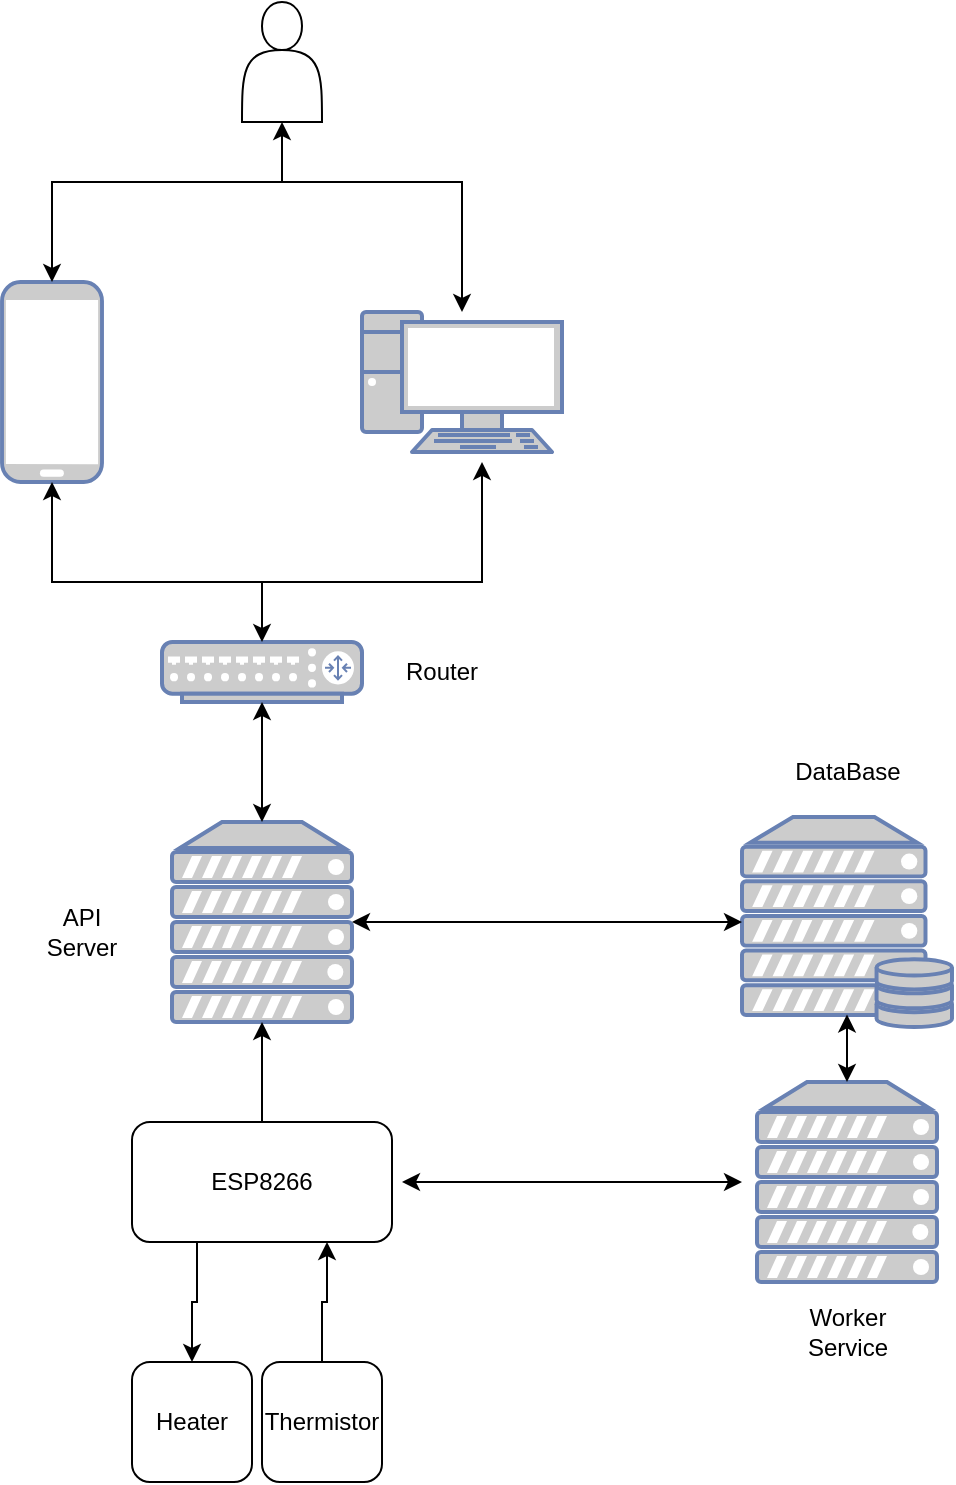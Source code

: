 <mxfile version="21.5.0" type="github">
  <diagram name="Strona-1" id="kZyrG7NVxSRQWBk4dAKm">
    <mxGraphModel dx="1434" dy="760" grid="1" gridSize="10" guides="1" tooltips="1" connect="1" arrows="1" fold="1" page="1" pageScale="1" pageWidth="827" pageHeight="1169" math="0" shadow="0">
      <root>
        <mxCell id="0" />
        <mxCell id="1" parent="0" />
        <mxCell id="BVTe9P3InDGG72oN6hyn-1" value="" style="shape=actor;whiteSpace=wrap;html=1;" parent="1" vertex="1">
          <mxGeometry x="180" y="30" width="40" height="60" as="geometry" />
        </mxCell>
        <mxCell id="BVTe9P3InDGG72oN6hyn-2" value="" style="fontColor=#0066CC;verticalAlign=top;verticalLabelPosition=bottom;labelPosition=center;align=center;html=1;outlineConnect=0;fillColor=#CCCCCC;strokeColor=#6881B3;gradientColor=none;gradientDirection=north;strokeWidth=2;shape=mxgraph.networks.server;" parent="1" vertex="1">
          <mxGeometry x="145" y="440" width="90" height="100" as="geometry" />
        </mxCell>
        <mxCell id="BVTe9P3InDGG72oN6hyn-3" value="" style="fontColor=#0066CC;verticalAlign=top;verticalLabelPosition=bottom;labelPosition=center;align=center;html=1;outlineConnect=0;fillColor=#CCCCCC;strokeColor=#6881B3;gradientColor=none;gradientDirection=north;strokeWidth=2;shape=mxgraph.networks.server_storage;" parent="1" vertex="1">
          <mxGeometry x="430" y="437.5" width="105" height="105" as="geometry" />
        </mxCell>
        <mxCell id="BVTe9P3InDGG72oN6hyn-4" value="" style="fontColor=#0066CC;verticalAlign=top;verticalLabelPosition=bottom;labelPosition=center;align=center;html=1;outlineConnect=0;fillColor=#CCCCCC;strokeColor=#6881B3;gradientColor=none;gradientDirection=north;strokeWidth=2;shape=mxgraph.networks.mobile;" parent="1" vertex="1">
          <mxGeometry x="60" y="170" width="50" height="100" as="geometry" />
        </mxCell>
        <mxCell id="BVTe9P3InDGG72oN6hyn-5" value="" style="fontColor=#0066CC;verticalAlign=top;verticalLabelPosition=bottom;labelPosition=center;align=center;html=1;outlineConnect=0;fillColor=#CCCCCC;strokeColor=#6881B3;gradientColor=none;gradientDirection=north;strokeWidth=2;shape=mxgraph.networks.pc;" parent="1" vertex="1">
          <mxGeometry x="240" y="185" width="100" height="70" as="geometry" />
        </mxCell>
        <mxCell id="BVTe9P3InDGG72oN6hyn-7" value="" style="fontColor=#0066CC;verticalAlign=top;verticalLabelPosition=bottom;labelPosition=center;align=center;html=1;outlineConnect=0;fillColor=#CCCCCC;strokeColor=#6881B3;gradientColor=none;gradientDirection=north;strokeWidth=2;shape=mxgraph.networks.server;" parent="1" vertex="1">
          <mxGeometry x="437.5" y="570" width="90" height="100" as="geometry" />
        </mxCell>
        <mxCell id="BVTe9P3InDGG72oN6hyn-8" value="" style="fontColor=#0066CC;verticalAlign=top;verticalLabelPosition=bottom;labelPosition=center;align=center;html=1;outlineConnect=0;fillColor=#CCCCCC;strokeColor=#6881B3;gradientColor=none;gradientDirection=north;strokeWidth=2;shape=mxgraph.networks.router;" parent="1" vertex="1">
          <mxGeometry x="140" y="350" width="100" height="30" as="geometry" />
        </mxCell>
        <mxCell id="BVTe9P3InDGG72oN6hyn-21" style="edgeStyle=orthogonalEdgeStyle;rounded=0;orthogonalLoop=1;jettySize=auto;html=1;exitX=0.5;exitY=0;exitDx=0;exitDy=0;entryX=0.5;entryY=1;entryDx=0;entryDy=0;entryPerimeter=0;" parent="1" source="BVTe9P3InDGG72oN6hyn-18" target="BVTe9P3InDGG72oN6hyn-2" edge="1">
          <mxGeometry relative="1" as="geometry" />
        </mxCell>
        <mxCell id="BVTe9P3InDGG72oN6hyn-23" style="edgeStyle=orthogonalEdgeStyle;rounded=0;orthogonalLoop=1;jettySize=auto;html=1;exitX=0.25;exitY=1;exitDx=0;exitDy=0;entryX=0.5;entryY=0;entryDx=0;entryDy=0;" parent="1" source="BVTe9P3InDGG72oN6hyn-18" target="BVTe9P3InDGG72oN6hyn-22" edge="1">
          <mxGeometry relative="1" as="geometry" />
        </mxCell>
        <mxCell id="BVTe9P3InDGG72oN6hyn-18" value="ESP8266" style="rounded=1;whiteSpace=wrap;html=1;" parent="1" vertex="1">
          <mxGeometry x="125" y="590" width="130" height="60" as="geometry" />
        </mxCell>
        <mxCell id="BVTe9P3InDGG72oN6hyn-22" value="Heater" style="rounded=1;whiteSpace=wrap;html=1;" parent="1" vertex="1">
          <mxGeometry x="125" y="710" width="60" height="60" as="geometry" />
        </mxCell>
        <mxCell id="BVTe9P3InDGG72oN6hyn-25" style="edgeStyle=orthogonalEdgeStyle;rounded=0;orthogonalLoop=1;jettySize=auto;html=1;exitX=0.5;exitY=0;exitDx=0;exitDy=0;entryX=0.75;entryY=1;entryDx=0;entryDy=0;" parent="1" source="BVTe9P3InDGG72oN6hyn-24" target="BVTe9P3InDGG72oN6hyn-18" edge="1">
          <mxGeometry relative="1" as="geometry" />
        </mxCell>
        <mxCell id="BVTe9P3InDGG72oN6hyn-24" value="Thermistor" style="rounded=1;whiteSpace=wrap;html=1;" parent="1" vertex="1">
          <mxGeometry x="190" y="710" width="60" height="60" as="geometry" />
        </mxCell>
        <mxCell id="DcF8IhHTdHYCWl_k_Zh5-2" value="DataBase" style="text;html=1;strokeColor=none;fillColor=none;align=center;verticalAlign=middle;whiteSpace=wrap;rounded=0;" vertex="1" parent="1">
          <mxGeometry x="452.5" y="400" width="60" height="30" as="geometry" />
        </mxCell>
        <mxCell id="DcF8IhHTdHYCWl_k_Zh5-3" value="Worker Service" style="text;html=1;strokeColor=none;fillColor=none;align=center;verticalAlign=middle;whiteSpace=wrap;rounded=0;" vertex="1" parent="1">
          <mxGeometry x="452.5" y="680" width="60" height="30" as="geometry" />
        </mxCell>
        <mxCell id="DcF8IhHTdHYCWl_k_Zh5-4" value="API Server" style="text;html=1;strokeColor=none;fillColor=none;align=center;verticalAlign=middle;whiteSpace=wrap;rounded=0;" vertex="1" parent="1">
          <mxGeometry x="70" y="480" width="60" height="30" as="geometry" />
        </mxCell>
        <mxCell id="DcF8IhHTdHYCWl_k_Zh5-5" value="Router" style="text;html=1;strokeColor=none;fillColor=none;align=center;verticalAlign=middle;whiteSpace=wrap;rounded=0;" vertex="1" parent="1">
          <mxGeometry x="250" y="350" width="60" height="30" as="geometry" />
        </mxCell>
        <mxCell id="DcF8IhHTdHYCWl_k_Zh5-8" value="" style="endArrow=classic;startArrow=classic;html=1;rounded=0;" edge="1" parent="1">
          <mxGeometry width="50" height="50" relative="1" as="geometry">
            <mxPoint x="260" y="620" as="sourcePoint" />
            <mxPoint x="430" y="620" as="targetPoint" />
          </mxGeometry>
        </mxCell>
        <mxCell id="DcF8IhHTdHYCWl_k_Zh5-9" value="" style="endArrow=classic;startArrow=classic;html=1;rounded=0;exitX=0.5;exitY=0;exitDx=0;exitDy=0;exitPerimeter=0;entryX=0.5;entryY=0.94;entryDx=0;entryDy=0;entryPerimeter=0;" edge="1" parent="1" source="BVTe9P3InDGG72oN6hyn-7" target="BVTe9P3InDGG72oN6hyn-3">
          <mxGeometry width="50" height="50" relative="1" as="geometry">
            <mxPoint x="390" y="420" as="sourcePoint" />
            <mxPoint x="440" y="370" as="targetPoint" />
          </mxGeometry>
        </mxCell>
        <mxCell id="DcF8IhHTdHYCWl_k_Zh5-10" value="" style="endArrow=classic;startArrow=classic;html=1;rounded=0;entryX=0;entryY=0.5;entryDx=0;entryDy=0;entryPerimeter=0;exitX=1;exitY=0.5;exitDx=0;exitDy=0;exitPerimeter=0;" edge="1" parent="1" source="BVTe9P3InDGG72oN6hyn-2" target="BVTe9P3InDGG72oN6hyn-3">
          <mxGeometry width="50" height="50" relative="1" as="geometry">
            <mxPoint x="390" y="420" as="sourcePoint" />
            <mxPoint x="440" y="370" as="targetPoint" />
          </mxGeometry>
        </mxCell>
        <mxCell id="DcF8IhHTdHYCWl_k_Zh5-11" value="" style="endArrow=classic;startArrow=classic;html=1;rounded=0;exitX=0.5;exitY=0;exitDx=0;exitDy=0;exitPerimeter=0;entryX=0.5;entryY=1;entryDx=0;entryDy=0;entryPerimeter=0;" edge="1" parent="1" source="BVTe9P3InDGG72oN6hyn-2" target="BVTe9P3InDGG72oN6hyn-8">
          <mxGeometry width="50" height="50" relative="1" as="geometry">
            <mxPoint x="390" y="420" as="sourcePoint" />
            <mxPoint x="440" y="370" as="targetPoint" />
          </mxGeometry>
        </mxCell>
        <mxCell id="DcF8IhHTdHYCWl_k_Zh5-14" value="" style="endArrow=classic;html=1;rounded=0;entryX=0.5;entryY=0;entryDx=0;entryDy=0;entryPerimeter=0;" edge="1" parent="1" target="BVTe9P3InDGG72oN6hyn-8">
          <mxGeometry width="50" height="50" relative="1" as="geometry">
            <mxPoint x="190" y="320" as="sourcePoint" />
            <mxPoint x="440" y="370" as="targetPoint" />
          </mxGeometry>
        </mxCell>
        <mxCell id="DcF8IhHTdHYCWl_k_Zh5-15" value="" style="endArrow=classic;html=1;rounded=0;entryX=0.5;entryY=1;entryDx=0;entryDy=0;entryPerimeter=0;" edge="1" parent="1" target="BVTe9P3InDGG72oN6hyn-4">
          <mxGeometry width="50" height="50" relative="1" as="geometry">
            <mxPoint x="190" y="320" as="sourcePoint" />
            <mxPoint x="440" y="370" as="targetPoint" />
            <Array as="points">
              <mxPoint x="105" y="320" />
              <mxPoint x="85" y="320" />
            </Array>
          </mxGeometry>
        </mxCell>
        <mxCell id="DcF8IhHTdHYCWl_k_Zh5-16" value="" style="endArrow=classic;html=1;rounded=0;entryX=0.6;entryY=1.071;entryDx=0;entryDy=0;entryPerimeter=0;" edge="1" parent="1" target="BVTe9P3InDGG72oN6hyn-5">
          <mxGeometry width="50" height="50" relative="1" as="geometry">
            <mxPoint x="190" y="320" as="sourcePoint" />
            <mxPoint x="440" y="370" as="targetPoint" />
            <Array as="points">
              <mxPoint x="300" y="320" />
            </Array>
          </mxGeometry>
        </mxCell>
        <mxCell id="DcF8IhHTdHYCWl_k_Zh5-17" value="" style="endArrow=classic;startArrow=classic;html=1;rounded=0;entryX=0.5;entryY=1;entryDx=0;entryDy=0;" edge="1" parent="1" source="BVTe9P3InDGG72oN6hyn-5" target="BVTe9P3InDGG72oN6hyn-1">
          <mxGeometry width="50" height="50" relative="1" as="geometry">
            <mxPoint x="320" y="150" as="sourcePoint" />
            <mxPoint x="440" y="370" as="targetPoint" />
            <Array as="points">
              <mxPoint x="290" y="120" />
              <mxPoint x="200" y="120" />
            </Array>
          </mxGeometry>
        </mxCell>
        <mxCell id="DcF8IhHTdHYCWl_k_Zh5-18" value="" style="endArrow=classic;html=1;rounded=0;entryX=0.5;entryY=0;entryDx=0;entryDy=0;entryPerimeter=0;" edge="1" parent="1" target="BVTe9P3InDGG72oN6hyn-4">
          <mxGeometry width="50" height="50" relative="1" as="geometry">
            <mxPoint x="200" y="120" as="sourcePoint" />
            <mxPoint x="440" y="370" as="targetPoint" />
            <Array as="points">
              <mxPoint x="85" y="120" />
            </Array>
          </mxGeometry>
        </mxCell>
      </root>
    </mxGraphModel>
  </diagram>
</mxfile>
